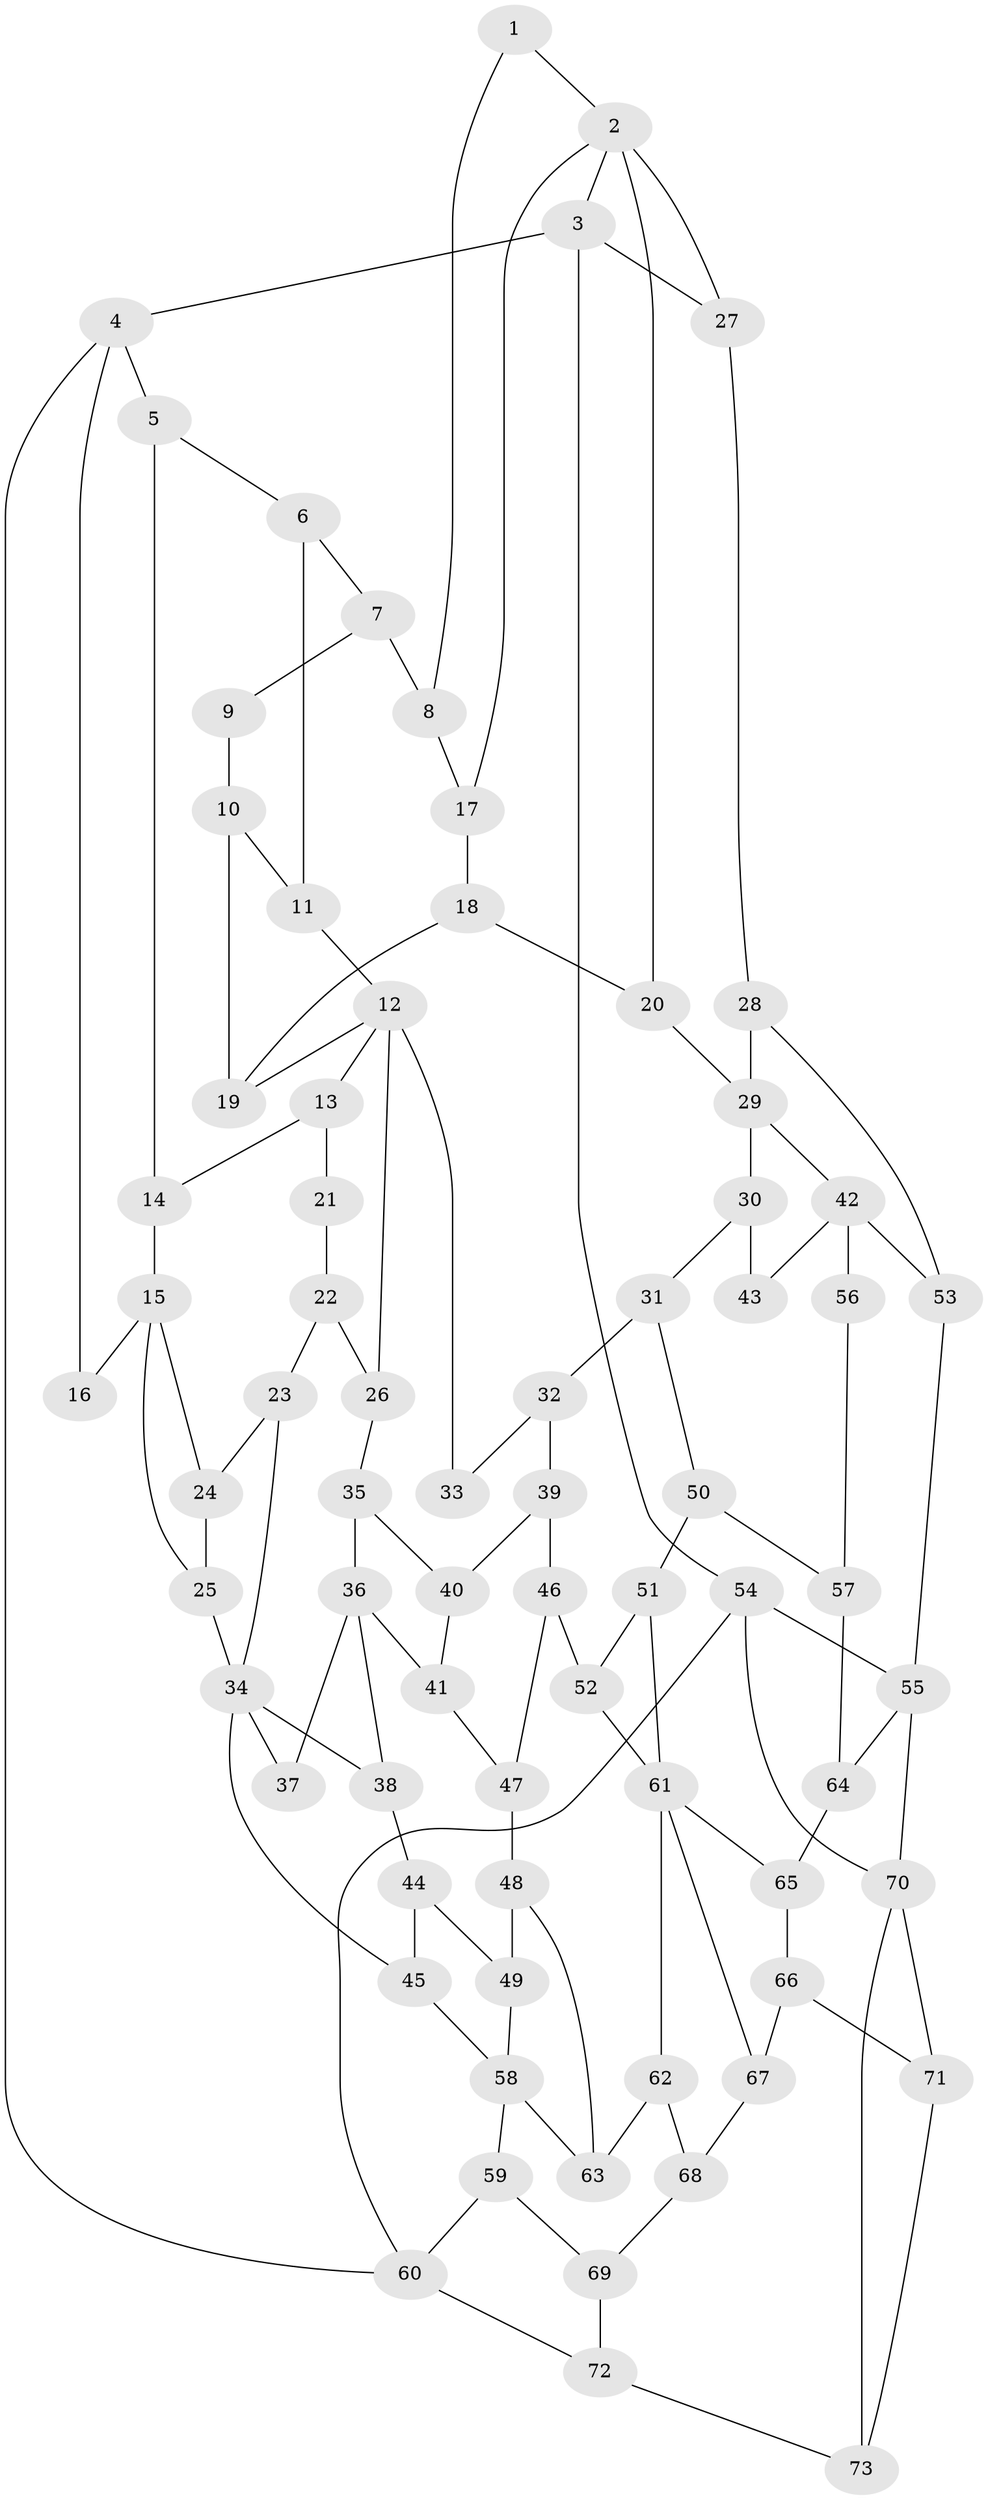 // original degree distribution, {3: 0.025, 6: 0.25, 4: 0.25, 5: 0.475}
// Generated by graph-tools (version 1.1) at 2025/54/03/04/25 22:54:38]
// undirected, 73 vertices, 115 edges
graph export_dot {
  node [color=gray90,style=filled];
  1;
  2;
  3;
  4;
  5;
  6;
  7;
  8;
  9;
  10;
  11;
  12;
  13;
  14;
  15;
  16;
  17;
  18;
  19;
  20;
  21;
  22;
  23;
  24;
  25;
  26;
  27;
  28;
  29;
  30;
  31;
  32;
  33;
  34;
  35;
  36;
  37;
  38;
  39;
  40;
  41;
  42;
  43;
  44;
  45;
  46;
  47;
  48;
  49;
  50;
  51;
  52;
  53;
  54;
  55;
  56;
  57;
  58;
  59;
  60;
  61;
  62;
  63;
  64;
  65;
  66;
  67;
  68;
  69;
  70;
  71;
  72;
  73;
  1 -- 2 [weight=1.0];
  1 -- 8 [weight=1.0];
  2 -- 3 [weight=1.0];
  2 -- 17 [weight=1.0];
  2 -- 20 [weight=2.0];
  2 -- 27 [weight=1.0];
  3 -- 4 [weight=1.0];
  3 -- 27 [weight=1.0];
  3 -- 54 [weight=1.0];
  4 -- 5 [weight=1.0];
  4 -- 16 [weight=1.0];
  4 -- 60 [weight=1.0];
  5 -- 6 [weight=1.0];
  5 -- 14 [weight=1.0];
  6 -- 7 [weight=1.0];
  6 -- 11 [weight=1.0];
  7 -- 8 [weight=1.0];
  7 -- 9 [weight=2.0];
  8 -- 17 [weight=1.0];
  9 -- 10 [weight=1.0];
  10 -- 11 [weight=1.0];
  10 -- 19 [weight=1.0];
  11 -- 12 [weight=1.0];
  12 -- 13 [weight=1.0];
  12 -- 19 [weight=1.0];
  12 -- 26 [weight=1.0];
  12 -- 33 [weight=2.0];
  13 -- 14 [weight=2.0];
  13 -- 21 [weight=2.0];
  14 -- 15 [weight=2.0];
  15 -- 16 [weight=2.0];
  15 -- 24 [weight=1.0];
  15 -- 25 [weight=1.0];
  17 -- 18 [weight=1.0];
  18 -- 19 [weight=1.0];
  18 -- 20 [weight=1.0];
  20 -- 29 [weight=2.0];
  21 -- 22 [weight=1.0];
  22 -- 23 [weight=1.0];
  22 -- 26 [weight=1.0];
  23 -- 24 [weight=1.0];
  23 -- 34 [weight=1.0];
  24 -- 25 [weight=1.0];
  25 -- 34 [weight=1.0];
  26 -- 35 [weight=1.0];
  27 -- 28 [weight=1.0];
  28 -- 29 [weight=2.0];
  28 -- 53 [weight=1.0];
  29 -- 30 [weight=1.0];
  29 -- 42 [weight=1.0];
  30 -- 31 [weight=1.0];
  30 -- 43 [weight=1.0];
  31 -- 32 [weight=1.0];
  31 -- 50 [weight=1.0];
  32 -- 33 [weight=1.0];
  32 -- 39 [weight=1.0];
  34 -- 37 [weight=2.0];
  34 -- 38 [weight=1.0];
  34 -- 45 [weight=1.0];
  35 -- 36 [weight=1.0];
  35 -- 40 [weight=1.0];
  36 -- 37 [weight=1.0];
  36 -- 38 [weight=1.0];
  36 -- 41 [weight=1.0];
  38 -- 44 [weight=1.0];
  39 -- 40 [weight=1.0];
  39 -- 46 [weight=1.0];
  40 -- 41 [weight=1.0];
  41 -- 47 [weight=1.0];
  42 -- 43 [weight=2.0];
  42 -- 53 [weight=1.0];
  42 -- 56 [weight=2.0];
  44 -- 45 [weight=1.0];
  44 -- 49 [weight=1.0];
  45 -- 58 [weight=1.0];
  46 -- 47 [weight=1.0];
  46 -- 52 [weight=1.0];
  47 -- 48 [weight=1.0];
  48 -- 49 [weight=1.0];
  48 -- 63 [weight=1.0];
  49 -- 58 [weight=1.0];
  50 -- 51 [weight=1.0];
  50 -- 57 [weight=1.0];
  51 -- 52 [weight=1.0];
  51 -- 61 [weight=1.0];
  52 -- 61 [weight=1.0];
  53 -- 55 [weight=1.0];
  54 -- 55 [weight=1.0];
  54 -- 60 [weight=1.0];
  54 -- 70 [weight=1.0];
  55 -- 64 [weight=1.0];
  55 -- 70 [weight=1.0];
  56 -- 57 [weight=1.0];
  57 -- 64 [weight=1.0];
  58 -- 59 [weight=2.0];
  58 -- 63 [weight=2.0];
  59 -- 60 [weight=1.0];
  59 -- 69 [weight=1.0];
  60 -- 72 [weight=1.0];
  61 -- 62 [weight=2.0];
  61 -- 65 [weight=1.0];
  61 -- 67 [weight=1.0];
  62 -- 63 [weight=2.0];
  62 -- 68 [weight=1.0];
  64 -- 65 [weight=1.0];
  65 -- 66 [weight=1.0];
  66 -- 67 [weight=1.0];
  66 -- 71 [weight=1.0];
  67 -- 68 [weight=1.0];
  68 -- 69 [weight=1.0];
  69 -- 72 [weight=1.0];
  70 -- 71 [weight=1.0];
  70 -- 73 [weight=1.0];
  71 -- 73 [weight=1.0];
  72 -- 73 [weight=1.0];
}
